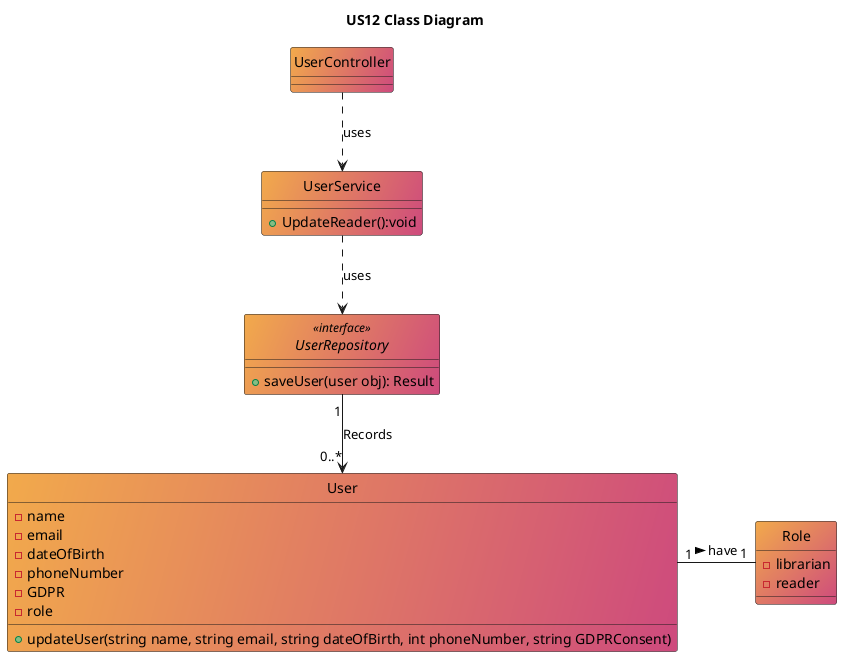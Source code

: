 @startuml
'https://SubscriptionServicetuml.com/class-diagram

hide circle

title US12 Class Diagram


class UserController #F2AA4CFF/CE4A7EFF {
}

class UserService #F2AA4CFF/CE4A7EFF{
+UpdateReader():void
}

interface UserRepository <<interface>> #F2AA4CFF/CE4A7EFF{
+saveUser(user obj): Result
}


class User #F2AA4CFF/CE4A7EFF{
-name
-email
-dateOfBirth
-phoneNumber
-GDPR
-role
+updateUser(string name, string email, string dateOfBirth, int phoneNumber, string GDPRConsent)
}

class Role #F2AA4CFF/CE4A7EFF {
-librarian
-reader
}


UserController..> UserService:uses
UserService ..>  UserRepository:uses
UserRepository "1" -->"0..*" User: Records
User "1" -right- "1" Role : > have

@enduml